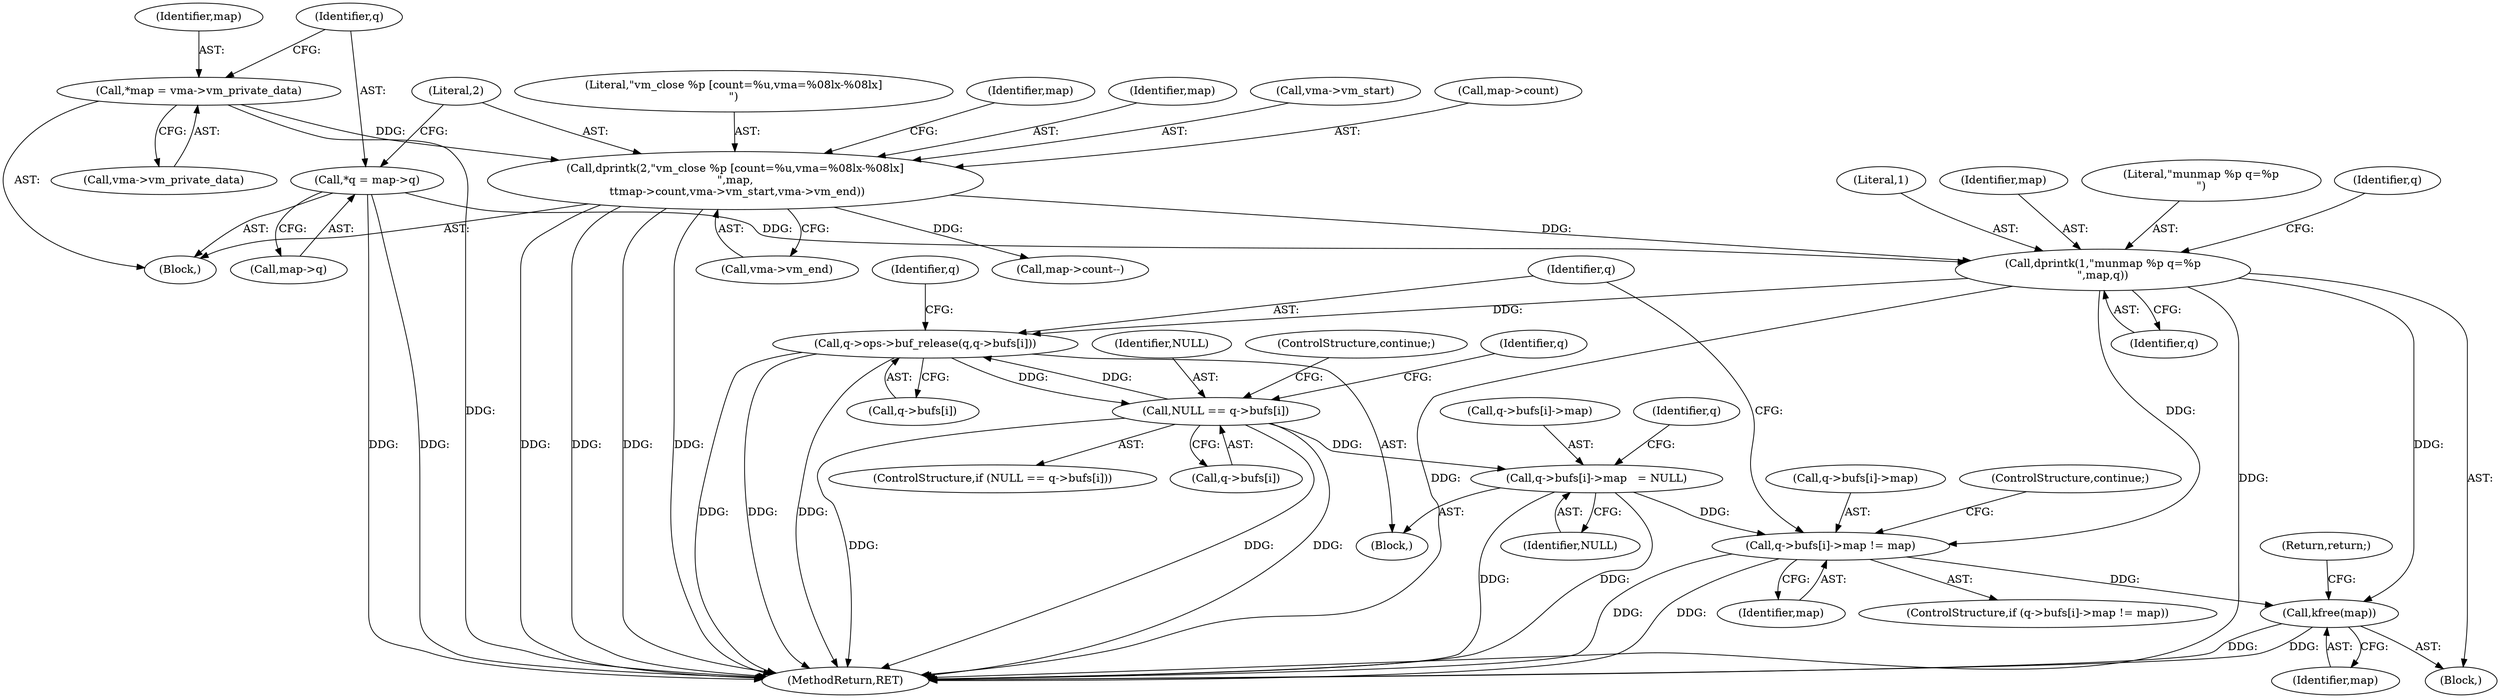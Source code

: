 digraph "0_linux_0b29669c065f60501e7289e1950fa2a618962358_0@API" {
"1000210" [label="(Call,kfree(map))"];
"1000170" [label="(Call,q->bufs[i]->map != map)"];
"1000187" [label="(Call,q->bufs[i]->map   = NULL)"];
"1000161" [label="(Call,NULL == q->bufs[i])"];
"1000180" [label="(Call,q->ops->buf_release(q,q->bufs[i]))"];
"1000140" [label="(Call,dprintk(1,\"munmap %p q=%p\n\",map,q))"];
"1000116" [label="(Call,dprintk(2,\"vm_close %p [count=%u,vma=%08lx-%08lx]\n\",map,\n \t\tmap->count,vma->vm_start,vma->vm_end))"];
"1000104" [label="(Call,*map = vma->vm_private_data)"];
"1000110" [label="(Call,*q = map->q)"];
"1000129" [label="(Call,map->count--)"];
"1000213" [label="(MethodReturn,RET)"];
"1000111" [label="(Identifier,q)"];
"1000106" [label="(Call,vma->vm_private_data)"];
"1000212" [label="(Return,return;)"];
"1000200" [label="(Identifier,q)"];
"1000174" [label="(Identifier,q)"];
"1000170" [label="(Call,q->bufs[i]->map != map)"];
"1000140" [label="(Call,dprintk(1,\"munmap %p q=%p\n\",map,q))"];
"1000148" [label="(Identifier,q)"];
"1000141" [label="(Literal,1)"];
"1000188" [label="(Call,q->bufs[i]->map)"];
"1000126" [label="(Call,vma->vm_end)"];
"1000191" [label="(Identifier,q)"];
"1000117" [label="(Literal,2)"];
"1000139" [label="(Block,)"];
"1000211" [label="(Identifier,map)"];
"1000131" [label="(Identifier,map)"];
"1000210" [label="(Call,kfree(map))"];
"1000178" [label="(Identifier,map)"];
"1000162" [label="(Identifier,NULL)"];
"1000169" [label="(ControlStructure,if (q->bufs[i]->map != map))"];
"1000143" [label="(Identifier,map)"];
"1000159" [label="(Block,)"];
"1000119" [label="(Identifier,map)"];
"1000195" [label="(Identifier,NULL)"];
"1000163" [label="(Call,q->bufs[i])"];
"1000112" [label="(Call,map->q)"];
"1000187" [label="(Call,q->bufs[i]->map   = NULL)"];
"1000105" [label="(Identifier,map)"];
"1000144" [label="(Identifier,q)"];
"1000182" [label="(Call,q->bufs[i])"];
"1000102" [label="(Block,)"];
"1000168" [label="(ControlStructure,continue;)"];
"1000171" [label="(Call,q->bufs[i]->map)"];
"1000180" [label="(Call,q->ops->buf_release(q,q->bufs[i]))"];
"1000123" [label="(Call,vma->vm_start)"];
"1000110" [label="(Call,*q = map->q)"];
"1000142" [label="(Literal,\"munmap %p q=%p\n\")"];
"1000116" [label="(Call,dprintk(2,\"vm_close %p [count=%u,vma=%08lx-%08lx]\n\",map,\n \t\tmap->count,vma->vm_start,vma->vm_end))"];
"1000120" [label="(Call,map->count)"];
"1000118" [label="(Literal,\"vm_close %p [count=%u,vma=%08lx-%08lx]\n\")"];
"1000160" [label="(ControlStructure,if (NULL == q->bufs[i]))"];
"1000104" [label="(Call,*map = vma->vm_private_data)"];
"1000181" [label="(Identifier,q)"];
"1000179" [label="(ControlStructure,continue;)"];
"1000161" [label="(Call,NULL == q->bufs[i])"];
"1000210" -> "1000139"  [label="AST: "];
"1000210" -> "1000211"  [label="CFG: "];
"1000211" -> "1000210"  [label="AST: "];
"1000212" -> "1000210"  [label="CFG: "];
"1000210" -> "1000213"  [label="DDG: "];
"1000210" -> "1000213"  [label="DDG: "];
"1000170" -> "1000210"  [label="DDG: "];
"1000140" -> "1000210"  [label="DDG: "];
"1000170" -> "1000169"  [label="AST: "];
"1000170" -> "1000178"  [label="CFG: "];
"1000171" -> "1000170"  [label="AST: "];
"1000178" -> "1000170"  [label="AST: "];
"1000179" -> "1000170"  [label="CFG: "];
"1000181" -> "1000170"  [label="CFG: "];
"1000170" -> "1000213"  [label="DDG: "];
"1000170" -> "1000213"  [label="DDG: "];
"1000187" -> "1000170"  [label="DDG: "];
"1000140" -> "1000170"  [label="DDG: "];
"1000187" -> "1000159"  [label="AST: "];
"1000187" -> "1000195"  [label="CFG: "];
"1000188" -> "1000187"  [label="AST: "];
"1000195" -> "1000187"  [label="AST: "];
"1000200" -> "1000187"  [label="CFG: "];
"1000187" -> "1000213"  [label="DDG: "];
"1000187" -> "1000213"  [label="DDG: "];
"1000161" -> "1000187"  [label="DDG: "];
"1000161" -> "1000160"  [label="AST: "];
"1000161" -> "1000163"  [label="CFG: "];
"1000162" -> "1000161"  [label="AST: "];
"1000163" -> "1000161"  [label="AST: "];
"1000168" -> "1000161"  [label="CFG: "];
"1000174" -> "1000161"  [label="CFG: "];
"1000161" -> "1000213"  [label="DDG: "];
"1000161" -> "1000213"  [label="DDG: "];
"1000161" -> "1000213"  [label="DDG: "];
"1000180" -> "1000161"  [label="DDG: "];
"1000161" -> "1000180"  [label="DDG: "];
"1000180" -> "1000159"  [label="AST: "];
"1000180" -> "1000182"  [label="CFG: "];
"1000181" -> "1000180"  [label="AST: "];
"1000182" -> "1000180"  [label="AST: "];
"1000191" -> "1000180"  [label="CFG: "];
"1000180" -> "1000213"  [label="DDG: "];
"1000180" -> "1000213"  [label="DDG: "];
"1000180" -> "1000213"  [label="DDG: "];
"1000140" -> "1000180"  [label="DDG: "];
"1000140" -> "1000139"  [label="AST: "];
"1000140" -> "1000144"  [label="CFG: "];
"1000141" -> "1000140"  [label="AST: "];
"1000142" -> "1000140"  [label="AST: "];
"1000143" -> "1000140"  [label="AST: "];
"1000144" -> "1000140"  [label="AST: "];
"1000148" -> "1000140"  [label="CFG: "];
"1000140" -> "1000213"  [label="DDG: "];
"1000140" -> "1000213"  [label="DDG: "];
"1000116" -> "1000140"  [label="DDG: "];
"1000110" -> "1000140"  [label="DDG: "];
"1000116" -> "1000102"  [label="AST: "];
"1000116" -> "1000126"  [label="CFG: "];
"1000117" -> "1000116"  [label="AST: "];
"1000118" -> "1000116"  [label="AST: "];
"1000119" -> "1000116"  [label="AST: "];
"1000120" -> "1000116"  [label="AST: "];
"1000123" -> "1000116"  [label="AST: "];
"1000126" -> "1000116"  [label="AST: "];
"1000131" -> "1000116"  [label="CFG: "];
"1000116" -> "1000213"  [label="DDG: "];
"1000116" -> "1000213"  [label="DDG: "];
"1000116" -> "1000213"  [label="DDG: "];
"1000116" -> "1000213"  [label="DDG: "];
"1000104" -> "1000116"  [label="DDG: "];
"1000116" -> "1000129"  [label="DDG: "];
"1000104" -> "1000102"  [label="AST: "];
"1000104" -> "1000106"  [label="CFG: "];
"1000105" -> "1000104"  [label="AST: "];
"1000106" -> "1000104"  [label="AST: "];
"1000111" -> "1000104"  [label="CFG: "];
"1000104" -> "1000213"  [label="DDG: "];
"1000110" -> "1000102"  [label="AST: "];
"1000110" -> "1000112"  [label="CFG: "];
"1000111" -> "1000110"  [label="AST: "];
"1000112" -> "1000110"  [label="AST: "];
"1000117" -> "1000110"  [label="CFG: "];
"1000110" -> "1000213"  [label="DDG: "];
"1000110" -> "1000213"  [label="DDG: "];
}
